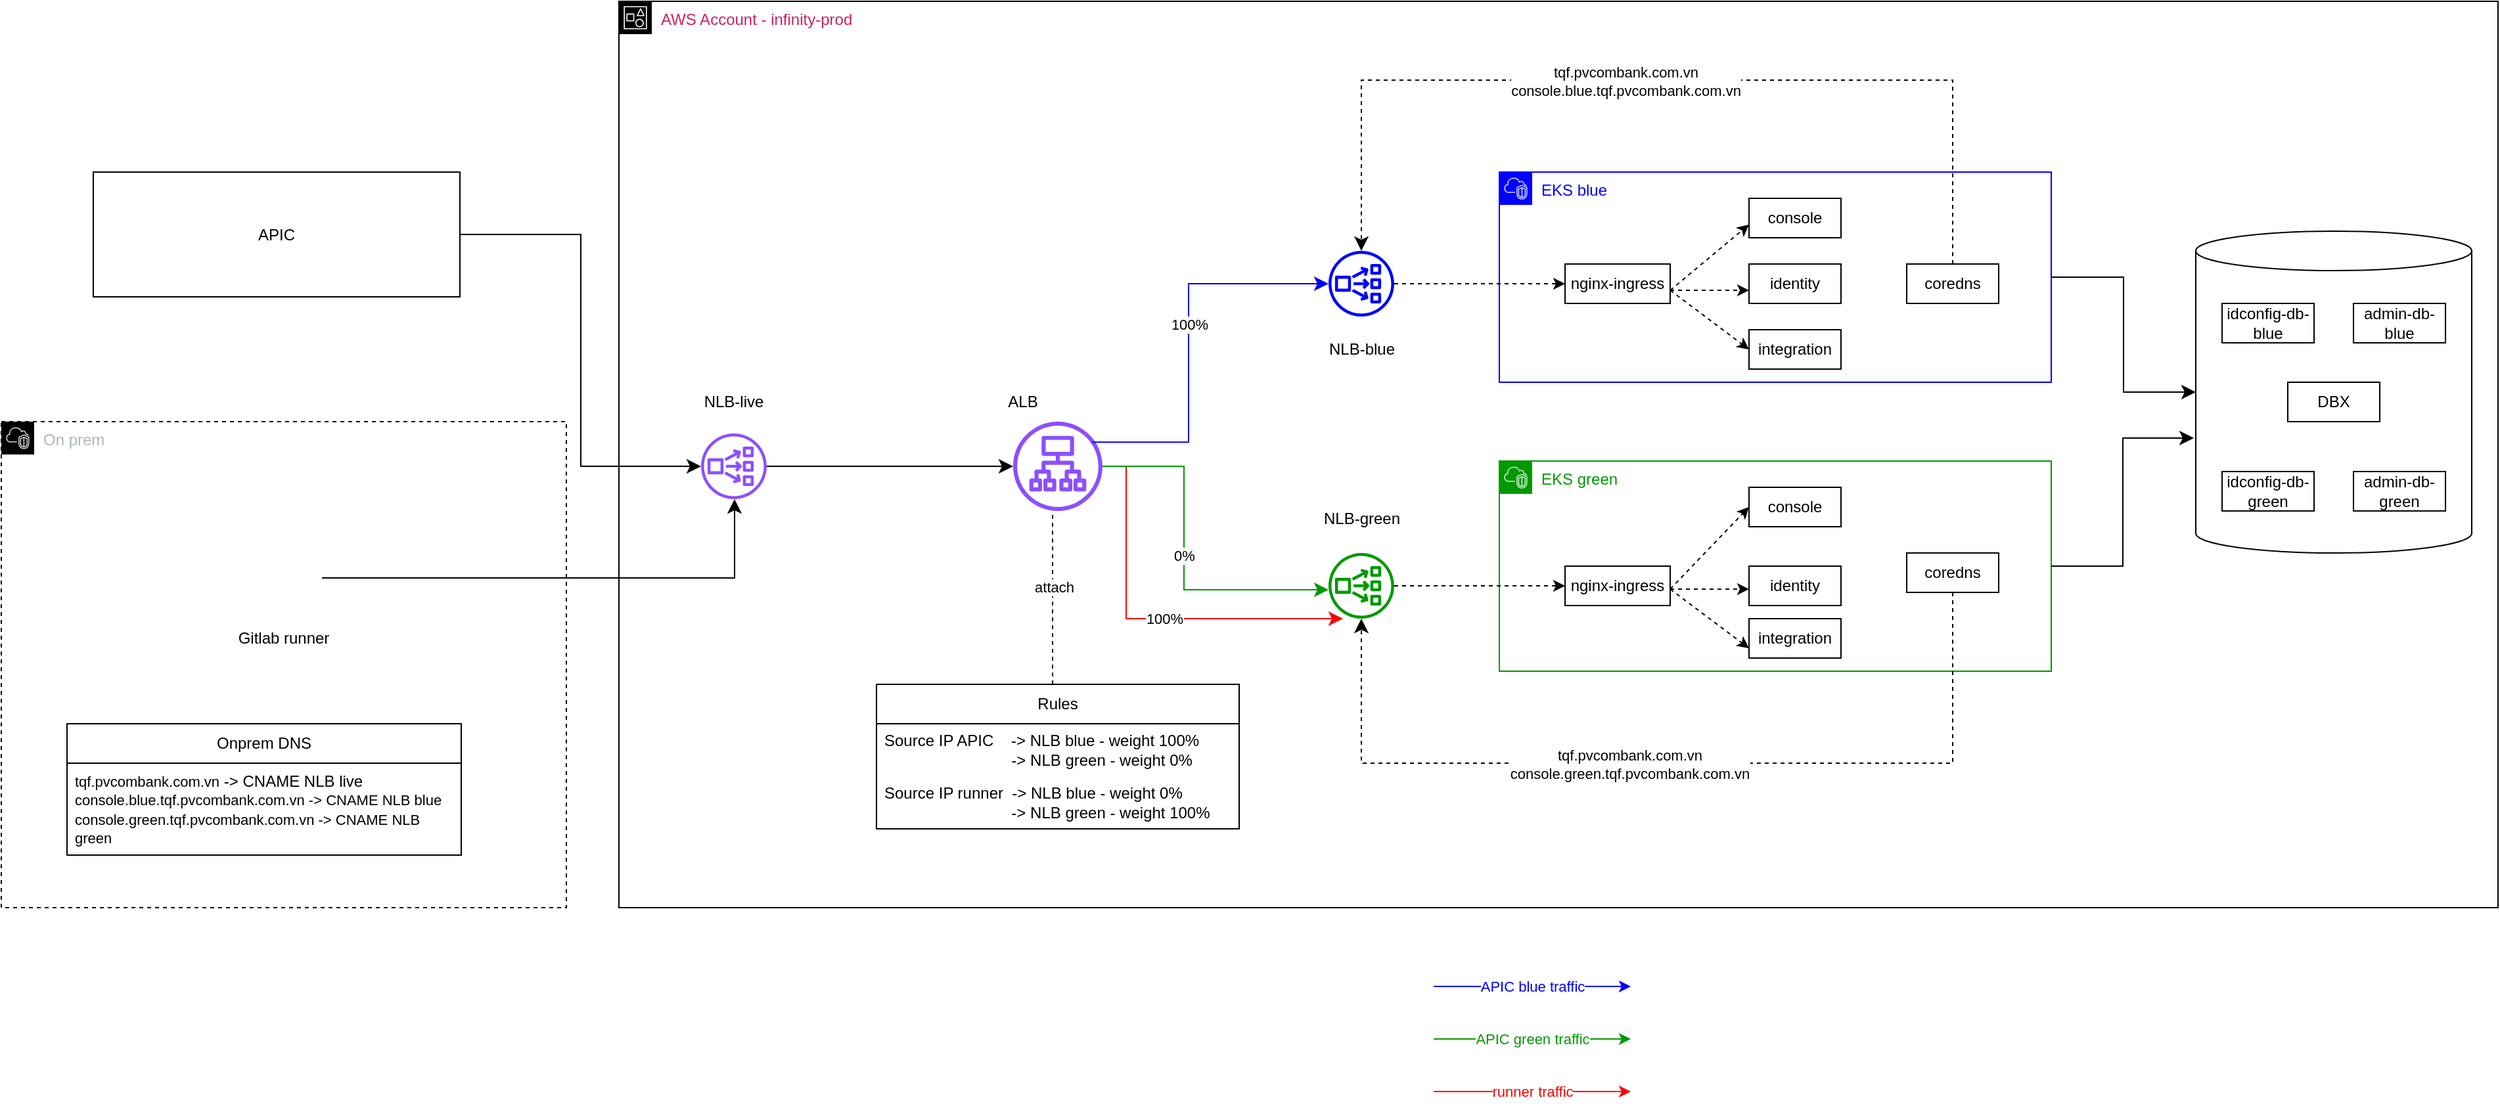 <mxfile version="28.2.7">
  <diagram name="Page-1" id="ZI-g3mT2Tx3-ogcv4lei">
    <mxGraphModel dx="2943" dy="1025" grid="1" gridSize="10" guides="1" tooltips="1" connect="1" arrows="1" fold="1" page="1" pageScale="1" pageWidth="1100" pageHeight="1700" math="0" shadow="0">
      <root>
        <mxCell id="0" />
        <mxCell id="1" parent="0" />
        <mxCell id="6w4TJL9mJ3goXlQ9s9LW-83" value="" style="shape=cylinder3;whiteSpace=wrap;html=1;boundedLbl=1;backgroundOutline=1;size=15;" parent="1" vertex="1">
          <mxGeometry x="1020" y="305" width="210" height="245" as="geometry" />
        </mxCell>
        <mxCell id="6w4TJL9mJ3goXlQ9s9LW-2" value="&lt;font style=&quot;color: rgb(0, 0, 255);&quot;&gt;EKS blue&lt;/font&gt;" style="points=[[0,0],[0.25,0],[0.5,0],[0.75,0],[1,0],[1,0.25],[1,0.5],[1,0.75],[1,1],[0.75,1],[0.5,1],[0.25,1],[0,1],[0,0.75],[0,0.5],[0,0.25]];outlineConnect=0;gradientColor=none;html=1;whiteSpace=wrap;fontSize=12;fontStyle=0;container=1;pointerEvents=0;collapsible=0;recursiveResize=0;shape=mxgraph.aws4.group;grIcon=mxgraph.aws4.group_vpc2;strokeColor=#0000FF;fillColor=none;verticalAlign=top;align=left;spacingLeft=30;fontColor=#AAB7B8;dashed=0;" parent="1" vertex="1">
          <mxGeometry x="490" y="260" width="420" height="160" as="geometry" />
        </mxCell>
        <mxCell id="6w4TJL9mJ3goXlQ9s9LW-9" value="nginx-ingress" style="whiteSpace=wrap;html=1;align=center;" parent="6w4TJL9mJ3goXlQ9s9LW-2" vertex="1">
          <mxGeometry x="50" y="70" width="80" height="30" as="geometry" />
        </mxCell>
        <mxCell id="6w4TJL9mJ3goXlQ9s9LW-10" value="console" style="whiteSpace=wrap;html=1;align=center;" parent="6w4TJL9mJ3goXlQ9s9LW-2" vertex="1">
          <mxGeometry x="190" y="20" width="70" height="30" as="geometry" />
        </mxCell>
        <mxCell id="6w4TJL9mJ3goXlQ9s9LW-11" value="identity" style="whiteSpace=wrap;html=1;align=center;" parent="6w4TJL9mJ3goXlQ9s9LW-2" vertex="1">
          <mxGeometry x="190" y="70" width="70" height="30" as="geometry" />
        </mxCell>
        <mxCell id="6w4TJL9mJ3goXlQ9s9LW-12" value="integration" style="whiteSpace=wrap;html=1;align=center;" parent="6w4TJL9mJ3goXlQ9s9LW-2" vertex="1">
          <mxGeometry x="190" y="120" width="70" height="30" as="geometry" />
        </mxCell>
        <mxCell id="6w4TJL9mJ3goXlQ9s9LW-13" value="coredns" style="whiteSpace=wrap;html=1;align=center;" parent="6w4TJL9mJ3goXlQ9s9LW-2" vertex="1">
          <mxGeometry x="310" y="70" width="70" height="30" as="geometry" />
        </mxCell>
        <mxCell id="6w4TJL9mJ3goXlQ9s9LW-14" value="&lt;font style=&quot;color: rgb(0, 153, 0);&quot;&gt;EKS green&lt;/font&gt;" style="points=[[0,0],[0.25,0],[0.5,0],[0.75,0],[1,0],[1,0.25],[1,0.5],[1,0.75],[1,1],[0.75,1],[0.5,1],[0.25,1],[0,1],[0,0.75],[0,0.5],[0,0.25]];outlineConnect=0;gradientColor=none;html=1;whiteSpace=wrap;fontSize=12;fontStyle=0;container=1;pointerEvents=0;collapsible=0;recursiveResize=0;shape=mxgraph.aws4.group;grIcon=mxgraph.aws4.group_vpc2;strokeColor=#009900;fillColor=none;verticalAlign=top;align=left;spacingLeft=30;fontColor=#AAB7B8;dashed=0;" parent="1" vertex="1">
          <mxGeometry x="490" y="480" width="420" height="160" as="geometry" />
        </mxCell>
        <mxCell id="6w4TJL9mJ3goXlQ9s9LW-16" value="console" style="whiteSpace=wrap;html=1;align=center;" parent="6w4TJL9mJ3goXlQ9s9LW-14" vertex="1">
          <mxGeometry x="190" y="20" width="70" height="30" as="geometry" />
        </mxCell>
        <mxCell id="6w4TJL9mJ3goXlQ9s9LW-18" value="integration" style="whiteSpace=wrap;html=1;align=center;" parent="6w4TJL9mJ3goXlQ9s9LW-14" vertex="1">
          <mxGeometry x="190" y="120" width="70" height="30" as="geometry" />
        </mxCell>
        <mxCell id="6w4TJL9mJ3goXlQ9s9LW-19" value="coredns" style="whiteSpace=wrap;html=1;align=center;" parent="6w4TJL9mJ3goXlQ9s9LW-14" vertex="1">
          <mxGeometry x="310" y="70" width="70" height="30" as="geometry" />
        </mxCell>
        <mxCell id="6w4TJL9mJ3goXlQ9s9LW-26" value="APIC" style="whiteSpace=wrap;html=1;align=center;" parent="1" vertex="1">
          <mxGeometry x="-580" y="260" width="279" height="95" as="geometry" />
        </mxCell>
        <mxCell id="6w4TJL9mJ3goXlQ9s9LW-108" style="edgeStyle=orthogonalEdgeStyle;rounded=0;orthogonalLoop=1;jettySize=auto;html=1;entryX=0;entryY=0.5;entryDx=0;entryDy=0;dashed=1;" parent="1" source="6w4TJL9mJ3goXlQ9s9LW-27" target="6w4TJL9mJ3goXlQ9s9LW-9" edge="1">
          <mxGeometry relative="1" as="geometry">
            <mxPoint x="430" y="360" as="targetPoint" />
          </mxGeometry>
        </mxCell>
        <mxCell id="6w4TJL9mJ3goXlQ9s9LW-27" value="" style="sketch=0;outlineConnect=0;fontColor=#232F3E;gradientColor=none;fillColor=#0000FF;strokeColor=none;dashed=0;verticalLabelPosition=bottom;verticalAlign=top;align=center;html=1;fontSize=12;fontStyle=0;aspect=fixed;pointerEvents=1;shape=mxgraph.aws4.network_load_balancer;" parent="1" vertex="1">
          <mxGeometry x="360" y="320" width="50" height="50" as="geometry" />
        </mxCell>
        <mxCell id="6w4TJL9mJ3goXlQ9s9LW-35" value="" style="edgeStyle=elbowEdgeStyle;elbow=vertical;endArrow=classic;html=1;curved=0;rounded=0;endSize=8;startSize=8;dashed=1;" parent="1" source="6w4TJL9mJ3goXlQ9s9LW-13" target="6w4TJL9mJ3goXlQ9s9LW-27" edge="1">
          <mxGeometry width="50" height="50" relative="1" as="geometry">
            <mxPoint x="470" y="460" as="sourcePoint" />
            <mxPoint x="520" y="410" as="targetPoint" />
            <Array as="points">
              <mxPoint x="590" y="190" />
            </Array>
          </mxGeometry>
        </mxCell>
        <mxCell id="6w4TJL9mJ3goXlQ9s9LW-37" value="tqf.pvcombank.com.vn&lt;br&gt;&lt;div&gt;console.blue.tqf.pvcombank.com.vn&lt;/div&gt;" style="edgeLabel;html=1;align=center;verticalAlign=middle;resizable=0;points=[];" parent="6w4TJL9mJ3goXlQ9s9LW-35" vertex="1" connectable="0">
          <mxGeometry x="0.08" y="1" relative="1" as="geometry">
            <mxPoint as="offset" />
          </mxGeometry>
        </mxCell>
        <mxCell id="6w4TJL9mJ3goXlQ9s9LW-36" value="" style="edgeStyle=elbowEdgeStyle;elbow=horizontal;endArrow=classic;html=1;curved=0;rounded=0;endSize=8;startSize=8;dashed=1;" parent="1" source="6w4TJL9mJ3goXlQ9s9LW-19" target="6w4TJL9mJ3goXlQ9s9LW-28" edge="1">
          <mxGeometry width="50" height="50" relative="1" as="geometry">
            <mxPoint x="470" y="460" as="sourcePoint" />
            <mxPoint x="520" y="410" as="targetPoint" />
            <Array as="points">
              <mxPoint x="600" y="710" />
            </Array>
          </mxGeometry>
        </mxCell>
        <mxCell id="6w4TJL9mJ3goXlQ9s9LW-38" value="tqf.pvcombank.com.vn&lt;br&gt;&lt;div&gt;console.green.tqf.pvcombank.com.vn&lt;/div&gt;" style="edgeLabel;html=1;align=center;verticalAlign=middle;resizable=0;points=[];" parent="6w4TJL9mJ3goXlQ9s9LW-36" vertex="1" connectable="0">
          <mxGeometry x="0.092" y="1" relative="1" as="geometry">
            <mxPoint as="offset" />
          </mxGeometry>
        </mxCell>
        <mxCell id="6w4TJL9mJ3goXlQ9s9LW-73" value="NLB-blue" style="text;html=1;align=center;verticalAlign=middle;whiteSpace=wrap;rounded=0;" parent="1" vertex="1">
          <mxGeometry x="347.5" y="380" width="75" height="30" as="geometry" />
        </mxCell>
        <mxCell id="6w4TJL9mJ3goXlQ9s9LW-78" value="idconfig-db-blue" style="whiteSpace=wrap;html=1;align=center;" parent="1" vertex="1">
          <mxGeometry x="1040" y="360" width="70" height="30" as="geometry" />
        </mxCell>
        <mxCell id="6w4TJL9mJ3goXlQ9s9LW-79" value="admin-db-blue" style="whiteSpace=wrap;html=1;align=center;" parent="1" vertex="1">
          <mxGeometry x="1140" y="360" width="70" height="30" as="geometry" />
        </mxCell>
        <mxCell id="6w4TJL9mJ3goXlQ9s9LW-80" value="DBX" style="whiteSpace=wrap;html=1;align=center;" parent="1" vertex="1">
          <mxGeometry x="1090" y="420" width="70" height="30" as="geometry" />
        </mxCell>
        <mxCell id="6w4TJL9mJ3goXlQ9s9LW-81" value="idconfig-db-green" style="whiteSpace=wrap;html=1;align=center;" parent="1" vertex="1">
          <mxGeometry x="1040" y="488" width="70" height="30" as="geometry" />
        </mxCell>
        <mxCell id="6w4TJL9mJ3goXlQ9s9LW-82" value="admin-db-green" style="whiteSpace=wrap;html=1;align=center;" parent="1" vertex="1">
          <mxGeometry x="1140" y="488" width="70" height="30" as="geometry" />
        </mxCell>
        <mxCell id="6w4TJL9mJ3goXlQ9s9LW-85" value="AWS Account - infinity-prod" style="points=[[0,0],[0.25,0],[0.5,0],[0.75,0],[1,0],[1,0.25],[1,0.5],[1,0.75],[1,1],[0.75,1],[0.5,1],[0.25,1],[0,1],[0,0.75],[0,0.5],[0,0.25]];outlineConnect=0;gradientColor=none;html=1;whiteSpace=wrap;fontSize=12;fontStyle=0;container=1;pointerEvents=0;collapsible=0;recursiveResize=0;shape=mxgraph.aws4.group;grIcon=mxgraph.aws4.group_account;strokeColor=#000000;fillColor=none;verticalAlign=top;align=left;spacingLeft=30;fontColor=#CD2264;dashed=0;" parent="1" vertex="1">
          <mxGeometry x="-180" y="130" width="1430" height="690" as="geometry" />
        </mxCell>
        <mxCell id="6w4TJL9mJ3goXlQ9s9LW-69" value="Rules" style="swimlane;fontStyle=0;childLayout=stackLayout;horizontal=1;startSize=30;horizontalStack=0;resizeParent=1;resizeParentMax=0;resizeLast=0;collapsible=1;marginBottom=0;whiteSpace=wrap;html=1;" parent="6w4TJL9mJ3goXlQ9s9LW-85" vertex="1">
          <mxGeometry x="196" y="520" width="276" height="110" as="geometry">
            <mxRectangle x="200" y="520" width="70" height="30" as="alternateBounds" />
          </mxGeometry>
        </mxCell>
        <mxCell id="6w4TJL9mJ3goXlQ9s9LW-70" value="Source IP APIC&amp;nbsp; &amp;nbsp; -&amp;gt; NLB blue - weight 100%&lt;div&gt;&lt;span style=&quot;white-space: pre;&quot;&gt;&#x9;&lt;/span&gt;&lt;span style=&quot;white-space: pre;&quot;&gt;&#x9;&lt;/span&gt;&lt;span style=&quot;white-space: pre;&quot;&gt;&#x9;&lt;/span&gt;&amp;nbsp; &amp;nbsp; &amp;nbsp;-&amp;gt; NLB green - weight 0%&lt;br&gt;&lt;/div&gt;" style="text;strokeColor=none;fillColor=none;align=left;verticalAlign=middle;spacingLeft=4;spacingRight=4;overflow=hidden;points=[[0,0.5],[1,0.5]];portConstraint=eastwest;rotatable=0;whiteSpace=wrap;html=1;" parent="6w4TJL9mJ3goXlQ9s9LW-69" vertex="1">
          <mxGeometry y="30" width="276" height="40" as="geometry" />
        </mxCell>
        <mxCell id="6w4TJL9mJ3goXlQ9s9LW-71" value="Source IP runner&amp;nbsp; -&amp;gt; NLB blue - weight 0%&lt;div&gt;&lt;span style=&quot;white-space: pre;&quot;&gt;&#x9;&lt;/span&gt;&lt;span style=&quot;white-space: pre;&quot;&gt;&#x9;&lt;/span&gt;&lt;span style=&quot;white-space: pre;&quot;&gt;&#x9;&lt;/span&gt;&amp;nbsp; &amp;nbsp; &amp;nbsp;-&amp;gt; NLB green - weight 100%&lt;br&gt;&lt;/div&gt;" style="text;strokeColor=none;fillColor=none;align=left;verticalAlign=middle;spacingLeft=4;spacingRight=4;overflow=hidden;points=[[0,0.5],[1,0.5]];portConstraint=eastwest;rotatable=0;whiteSpace=wrap;html=1;" parent="6w4TJL9mJ3goXlQ9s9LW-69" vertex="1">
          <mxGeometry y="70" width="276" height="40" as="geometry" />
        </mxCell>
        <mxCell id="6w4TJL9mJ3goXlQ9s9LW-31" value="" style="sketch=0;outlineConnect=0;fontColor=#232F3E;gradientColor=none;fillColor=#8C4FFF;strokeColor=none;dashed=0;verticalLabelPosition=bottom;verticalAlign=top;align=center;html=1;fontSize=12;fontStyle=0;aspect=fixed;pointerEvents=1;shape=mxgraph.aws4.network_load_balancer;" parent="6w4TJL9mJ3goXlQ9s9LW-85" vertex="1">
          <mxGeometry x="62.5" y="329" width="50" height="50" as="geometry" />
        </mxCell>
        <mxCell id="6w4TJL9mJ3goXlQ9s9LW-76" value="NLB-live" style="text;html=1;align=center;verticalAlign=middle;whiteSpace=wrap;rounded=0;" parent="6w4TJL9mJ3goXlQ9s9LW-85" vertex="1">
          <mxGeometry x="50" y="290" width="75" height="30" as="geometry" />
        </mxCell>
        <mxCell id="6w4TJL9mJ3goXlQ9s9LW-29" value="" style="sketch=0;outlineConnect=0;fontColor=#232F3E;gradientColor=none;fillColor=#8C4FFF;strokeColor=none;dashed=0;verticalLabelPosition=bottom;verticalAlign=top;align=center;html=1;fontSize=12;fontStyle=0;aspect=fixed;pointerEvents=1;shape=mxgraph.aws4.application_load_balancer;" parent="6w4TJL9mJ3goXlQ9s9LW-85" vertex="1">
          <mxGeometry x="300" y="320" width="68" height="68" as="geometry" />
        </mxCell>
        <mxCell id="6w4TJL9mJ3goXlQ9s9LW-75" value="ALB" style="text;html=1;align=center;verticalAlign=middle;whiteSpace=wrap;rounded=0;" parent="6w4TJL9mJ3goXlQ9s9LW-85" vertex="1">
          <mxGeometry x="270" y="290" width="75" height="30" as="geometry" />
        </mxCell>
        <mxCell id="6w4TJL9mJ3goXlQ9s9LW-95" value="" style="edgeStyle=elbowEdgeStyle;elbow=horizontal;endArrow=classic;html=1;curved=0;rounded=0;endSize=8;startSize=8;" parent="6w4TJL9mJ3goXlQ9s9LW-85" source="6w4TJL9mJ3goXlQ9s9LW-31" target="6w4TJL9mJ3goXlQ9s9LW-29" edge="1">
          <mxGeometry width="50" height="50" relative="1" as="geometry">
            <mxPoint x="280" y="340" as="sourcePoint" />
            <mxPoint x="330" y="290" as="targetPoint" />
          </mxGeometry>
        </mxCell>
        <mxCell id="6w4TJL9mJ3goXlQ9s9LW-112" value="" style="endArrow=classic;html=1;rounded=0;exitX=1;exitY=0.5;exitDx=0;exitDy=0;entryX=0;entryY=0.5;entryDx=0;entryDy=0;dashed=1;" parent="6w4TJL9mJ3goXlQ9s9LW-85" edge="1">
          <mxGeometry width="50" height="50" relative="1" as="geometry">
            <mxPoint x="800" y="220" as="sourcePoint" />
            <mxPoint x="860" y="170" as="targetPoint" />
          </mxGeometry>
        </mxCell>
        <mxCell id="6w4TJL9mJ3goXlQ9s9LW-115" value="" style="endArrow=classic;html=1;rounded=0;exitX=1;exitY=0.5;exitDx=0;exitDy=0;entryX=0;entryY=0.5;entryDx=0;entryDy=0;dashed=1;" parent="6w4TJL9mJ3goXlQ9s9LW-85" target="6w4TJL9mJ3goXlQ9s9LW-16" edge="1">
          <mxGeometry width="50" height="50" relative="1" as="geometry">
            <mxPoint x="800" y="447.5" as="sourcePoint" />
            <mxPoint x="860" y="397.5" as="targetPoint" />
          </mxGeometry>
        </mxCell>
        <mxCell id="6w4TJL9mJ3goXlQ9s9LW-116" value="" style="endArrow=classic;html=1;rounded=0;dashed=1;" parent="6w4TJL9mJ3goXlQ9s9LW-85" edge="1">
          <mxGeometry width="50" height="50" relative="1" as="geometry">
            <mxPoint x="800" y="447.5" as="sourcePoint" />
            <mxPoint x="860" y="447.5" as="targetPoint" />
          </mxGeometry>
        </mxCell>
        <mxCell id="6w4TJL9mJ3goXlQ9s9LW-117" value="" style="endArrow=classic;html=1;rounded=0;entryX=0;entryY=0.5;entryDx=0;entryDy=0;dashed=1;" parent="6w4TJL9mJ3goXlQ9s9LW-85" edge="1">
          <mxGeometry width="50" height="50" relative="1" as="geometry">
            <mxPoint x="800" y="447.5" as="sourcePoint" />
            <mxPoint x="860" y="492.5" as="targetPoint" />
          </mxGeometry>
        </mxCell>
        <mxCell id="6w4TJL9mJ3goXlQ9s9LW-17" value="identity" style="whiteSpace=wrap;html=1;align=center;" parent="6w4TJL9mJ3goXlQ9s9LW-85" vertex="1">
          <mxGeometry x="860" y="430" width="70" height="30" as="geometry" />
        </mxCell>
        <mxCell id="6w4TJL9mJ3goXlQ9s9LW-84" value="nginx-ingress" style="whiteSpace=wrap;html=1;align=center;" parent="6w4TJL9mJ3goXlQ9s9LW-85" vertex="1">
          <mxGeometry x="720" y="430" width="80" height="30" as="geometry" />
        </mxCell>
        <mxCell id="6w4TJL9mJ3goXlQ9s9LW-28" value="" style="sketch=0;outlineConnect=0;fontColor=#232F3E;gradientColor=none;fillColor=#009900;strokeColor=none;dashed=0;verticalLabelPosition=bottom;verticalAlign=top;align=center;html=1;fontSize=12;fontStyle=0;aspect=fixed;pointerEvents=1;shape=mxgraph.aws4.network_load_balancer;" parent="6w4TJL9mJ3goXlQ9s9LW-85" vertex="1">
          <mxGeometry x="540" y="420" width="50" height="50" as="geometry" />
        </mxCell>
        <mxCell id="6w4TJL9mJ3goXlQ9s9LW-119" style="edgeStyle=orthogonalEdgeStyle;rounded=0;orthogonalLoop=1;jettySize=auto;html=1;entryX=0;entryY=0.5;entryDx=0;entryDy=0;dashed=1;" parent="6w4TJL9mJ3goXlQ9s9LW-85" source="6w4TJL9mJ3goXlQ9s9LW-28" target="6w4TJL9mJ3goXlQ9s9LW-84" edge="1">
          <mxGeometry relative="1" as="geometry">
            <mxPoint x="770" y="470" as="targetPoint" />
            <mxPoint x="640" y="470" as="sourcePoint" />
          </mxGeometry>
        </mxCell>
        <mxCell id="6w4TJL9mJ3goXlQ9s9LW-74" value="NLB-green" style="text;html=1;align=center;verticalAlign=middle;whiteSpace=wrap;rounded=0;" parent="6w4TJL9mJ3goXlQ9s9LW-85" vertex="1">
          <mxGeometry x="527.5" y="379" width="75" height="30" as="geometry" />
        </mxCell>
        <mxCell id="6w4TJL9mJ3goXlQ9s9LW-137" value="" style="edgeStyle=elbowEdgeStyle;elbow=horizontal;endArrow=classic;html=1;curved=0;rounded=0;endSize=8;startSize=8;strokeColor=#FF0000;" parent="6w4TJL9mJ3goXlQ9s9LW-85" source="6w4TJL9mJ3goXlQ9s9LW-29" edge="1">
          <mxGeometry width="50" height="50" relative="1" as="geometry">
            <mxPoint x="320" y="387.999" as="sourcePoint" />
            <mxPoint x="551.0" y="470" as="targetPoint" />
            <Array as="points">
              <mxPoint x="386" y="480" />
            </Array>
          </mxGeometry>
        </mxCell>
        <mxCell id="6w4TJL9mJ3goXlQ9s9LW-138" value="100%" style="edgeLabel;html=1;align=center;verticalAlign=middle;resizable=0;points=[];" parent="6w4TJL9mJ3goXlQ9s9LW-137" vertex="1" connectable="0">
          <mxGeometry x="0.086" relative="1" as="geometry">
            <mxPoint as="offset" />
          </mxGeometry>
        </mxCell>
        <mxCell id="6w4TJL9mJ3goXlQ9s9LW-94" value="" style="edgeStyle=elbowEdgeStyle;elbow=horizontal;endArrow=classic;html=1;curved=0;rounded=0;endSize=8;startSize=8;exitX=1;exitY=0.5;exitDx=0;exitDy=0;" parent="1" source="6w4TJL9mJ3goXlQ9s9LW-26" target="6w4TJL9mJ3goXlQ9s9LW-31" edge="1">
          <mxGeometry width="50" height="50" relative="1" as="geometry">
            <mxPoint x="100" y="470" as="sourcePoint" />
            <mxPoint x="150" y="420" as="targetPoint" />
          </mxGeometry>
        </mxCell>
        <mxCell id="6w4TJL9mJ3goXlQ9s9LW-99" value="" style="endArrow=none;dashed=1;html=1;rounded=0;" parent="1" edge="1">
          <mxGeometry width="50" height="50" relative="1" as="geometry">
            <mxPoint x="150" y="650" as="sourcePoint" />
            <mxPoint x="150" y="520" as="targetPoint" />
          </mxGeometry>
        </mxCell>
        <mxCell id="6w4TJL9mJ3goXlQ9s9LW-100" value="attach" style="edgeLabel;html=1;align=center;verticalAlign=middle;resizable=0;points=[];" parent="6w4TJL9mJ3goXlQ9s9LW-99" vertex="1" connectable="0">
          <mxGeometry x="0.149" y="-1" relative="1" as="geometry">
            <mxPoint as="offset" />
          </mxGeometry>
        </mxCell>
        <mxCell id="6w4TJL9mJ3goXlQ9s9LW-105" value="" style="edgeStyle=elbowEdgeStyle;elbow=horizontal;endArrow=classic;html=1;curved=0;rounded=0;endSize=8;startSize=8;exitX=1;exitY=0.5;exitDx=0;exitDy=0;entryX=0;entryY=0.5;entryDx=0;entryDy=0;entryPerimeter=0;" parent="1" source="6w4TJL9mJ3goXlQ9s9LW-2" target="6w4TJL9mJ3goXlQ9s9LW-83" edge="1">
          <mxGeometry width="50" height="50" relative="1" as="geometry">
            <mxPoint x="530" y="510" as="sourcePoint" />
            <mxPoint x="580" y="460" as="targetPoint" />
          </mxGeometry>
        </mxCell>
        <mxCell id="6w4TJL9mJ3goXlQ9s9LW-106" value="" style="edgeStyle=elbowEdgeStyle;elbow=horizontal;endArrow=classic;html=1;curved=0;rounded=0;endSize=8;startSize=8;exitX=1;exitY=0.5;exitDx=0;exitDy=0;entryX=-0.007;entryY=0.643;entryDx=0;entryDy=0;entryPerimeter=0;" parent="1" source="6w4TJL9mJ3goXlQ9s9LW-14" target="6w4TJL9mJ3goXlQ9s9LW-83" edge="1">
          <mxGeometry width="50" height="50" relative="1" as="geometry">
            <mxPoint x="530" y="510" as="sourcePoint" />
            <mxPoint x="580" y="460" as="targetPoint" />
          </mxGeometry>
        </mxCell>
        <mxCell id="6w4TJL9mJ3goXlQ9s9LW-113" value="" style="endArrow=classic;html=1;rounded=0;dashed=1;" parent="1" edge="1">
          <mxGeometry width="50" height="50" relative="1" as="geometry">
            <mxPoint x="620" y="350" as="sourcePoint" />
            <mxPoint x="680" y="350" as="targetPoint" />
          </mxGeometry>
        </mxCell>
        <mxCell id="6w4TJL9mJ3goXlQ9s9LW-114" value="" style="endArrow=classic;html=1;rounded=0;entryX=0;entryY=0.5;entryDx=0;entryDy=0;dashed=1;" parent="1" target="6w4TJL9mJ3goXlQ9s9LW-12" edge="1">
          <mxGeometry width="50" height="50" relative="1" as="geometry">
            <mxPoint x="620" y="350" as="sourcePoint" />
            <mxPoint x="670" y="400" as="targetPoint" />
          </mxGeometry>
        </mxCell>
        <mxCell id="6w4TJL9mJ3goXlQ9s9LW-120" value="On prem" style="points=[[0,0],[0.25,0],[0.5,0],[0.75,0],[1,0],[1,0.25],[1,0.5],[1,0.75],[1,1],[0.75,1],[0.5,1],[0.25,1],[0,1],[0,0.75],[0,0.5],[0,0.25]];outlineConnect=0;gradientColor=none;html=1;whiteSpace=wrap;fontSize=12;fontStyle=0;container=1;pointerEvents=0;collapsible=0;recursiveResize=0;shape=mxgraph.aws4.group;grIcon=mxgraph.aws4.group_vpc2;strokeColor=#000000;fillColor=none;verticalAlign=top;align=left;spacingLeft=30;fontColor=#AAB7B8;dashed=1;" parent="1" vertex="1">
          <mxGeometry x="-650" y="450" width="430" height="370" as="geometry" />
        </mxCell>
        <mxCell id="6w4TJL9mJ3goXlQ9s9LW-92" value="" style="shape=image;html=1;verticalAlign=top;verticalLabelPosition=bottom;labelBackgroundColor=#ffffff;imageAspect=0;aspect=fixed;image=https://icons.diagrams.net/icon-cache1/Socialcones-2932/Gitlab-794.svg" parent="6w4TJL9mJ3goXlQ9s9LW-120" vertex="1">
          <mxGeometry x="186" y="90" width="58" height="58" as="geometry" />
        </mxCell>
        <mxCell id="6w4TJL9mJ3goXlQ9s9LW-93" value="Gitlab runner" style="text;html=1;align=center;verticalAlign=middle;whiteSpace=wrap;rounded=0;" parent="6w4TJL9mJ3goXlQ9s9LW-120" vertex="1">
          <mxGeometry x="175" y="150" width="80" height="30" as="geometry" />
        </mxCell>
        <mxCell id="6w4TJL9mJ3goXlQ9s9LW-86" value="Onprem DNS" style="swimlane;fontStyle=0;childLayout=stackLayout;horizontal=1;startSize=30;horizontalStack=0;resizeParent=1;resizeParentMax=0;resizeLast=0;collapsible=1;marginBottom=0;whiteSpace=wrap;html=1;" parent="6w4TJL9mJ3goXlQ9s9LW-120" vertex="1">
          <mxGeometry x="50" y="230" width="300" height="100" as="geometry" />
        </mxCell>
        <mxCell id="6w4TJL9mJ3goXlQ9s9LW-87" value="&lt;span style=&quot;font-size: 11px; text-align: center; text-wrap-mode: nowrap; background-color: rgb(255, 255, 255);&quot;&gt;tqf.pvcombank.com.vn&lt;/span&gt;&amp;nbsp;-&amp;gt; CNAME NLB live&lt;div&gt;&lt;span style=&quot;background-color: light-dark(rgb(255, 255, 255), rgb(18, 18, 18)); font-size: 11px; text-align: center; text-wrap-mode: nowrap; color: light-dark(rgb(0, 0, 0), rgb(255, 255, 255));&quot;&gt;console.blue.tqf.pvcombank.com.vn -&amp;gt; CNAME NLB blue&lt;/span&gt;&lt;/div&gt;&lt;div&gt;&lt;span style=&quot;font-size: 11px; text-align: center; text-wrap-mode: nowrap; background-color: rgb(255, 255, 255);&quot;&gt;console.green.tqf.pvcombank.com.vn -&amp;gt; CNAME NLB green&lt;/span&gt;&lt;span style=&quot;background-color: light-dark(rgb(255, 255, 255), rgb(18, 18, 18)); font-size: 11px; text-align: center; text-wrap-mode: nowrap; color: light-dark(rgb(0, 0, 0), rgb(255, 255, 255));&quot;&gt;&lt;/span&gt;&lt;/div&gt;" style="text;strokeColor=none;fillColor=none;align=left;verticalAlign=middle;spacingLeft=4;spacingRight=4;overflow=hidden;points=[[0,0.5],[1,0.5]];portConstraint=eastwest;rotatable=0;whiteSpace=wrap;html=1;" parent="6w4TJL9mJ3goXlQ9s9LW-86" vertex="1">
          <mxGeometry y="30" width="300" height="70" as="geometry" />
        </mxCell>
        <mxCell id="6w4TJL9mJ3goXlQ9s9LW-125" value="" style="edgeStyle=elbowEdgeStyle;elbow=horizontal;endArrow=classic;html=1;curved=0;rounded=0;endSize=8;startSize=8;strokeColor=#009900;" parent="1" source="6w4TJL9mJ3goXlQ9s9LW-29" edge="1">
          <mxGeometry width="50" height="50" relative="1" as="geometry">
            <mxPoint x="260" y="704" as="sourcePoint" />
            <mxPoint x="360" y="578" as="targetPoint" />
            <Array as="points">
              <mxPoint x="250" y="530" />
            </Array>
          </mxGeometry>
        </mxCell>
        <mxCell id="6w4TJL9mJ3goXlQ9s9LW-128" value="0%" style="edgeLabel;html=1;align=center;verticalAlign=middle;resizable=0;points=[];" parent="6w4TJL9mJ3goXlQ9s9LW-125" vertex="1" connectable="0">
          <mxGeometry x="-0.027" relative="1" as="geometry">
            <mxPoint as="offset" />
          </mxGeometry>
        </mxCell>
        <mxCell id="6w4TJL9mJ3goXlQ9s9LW-126" value="" style="edgeStyle=elbowEdgeStyle;elbow=horizontal;endArrow=classic;html=1;curved=0;rounded=0;endSize=8;startSize=8;exitX=1;exitY=0.5;exitDx=0;exitDy=0;" parent="1" source="6w4TJL9mJ3goXlQ9s9LW-92" target="6w4TJL9mJ3goXlQ9s9LW-31" edge="1">
          <mxGeometry width="50" height="50" relative="1" as="geometry">
            <mxPoint x="-250" y="590" as="sourcePoint" />
            <mxPoint x="-66" y="766" as="targetPoint" />
            <Array as="points">
              <mxPoint x="-92" y="580" />
            </Array>
          </mxGeometry>
        </mxCell>
        <mxCell id="6w4TJL9mJ3goXlQ9s9LW-124" value="" style="edgeStyle=elbowEdgeStyle;elbow=horizontal;endArrow=classic;html=1;curved=0;rounded=0;endSize=8;startSize=8;strokeColor=#0000FF;exitX=0.882;exitY=0.23;exitDx=0;exitDy=0;exitPerimeter=0;" parent="1" source="6w4TJL9mJ3goXlQ9s9LW-29" target="6w4TJL9mJ3goXlQ9s9LW-27" edge="1">
          <mxGeometry width="50" height="50" relative="1" as="geometry">
            <mxPoint x="191.5" y="465.65" as="sourcePoint" />
            <mxPoint x="365.25" y="340" as="targetPoint" />
            <Array as="points">
              <mxPoint x="253.5" y="411.65" />
            </Array>
          </mxGeometry>
        </mxCell>
        <mxCell id="6w4TJL9mJ3goXlQ9s9LW-127" value="100%" style="edgeLabel;html=1;align=center;verticalAlign=middle;resizable=0;points=[];" parent="6w4TJL9mJ3goXlQ9s9LW-124" vertex="1" connectable="0">
          <mxGeometry x="0.086" relative="1" as="geometry">
            <mxPoint as="offset" />
          </mxGeometry>
        </mxCell>
        <mxCell id="6w4TJL9mJ3goXlQ9s9LW-129" value="" style="endArrow=classic;html=1;rounded=0;fontColor=#0000FF;strokeColor=#0000FF;" parent="1" edge="1">
          <mxGeometry relative="1" as="geometry">
            <mxPoint x="440" y="880" as="sourcePoint" />
            <mxPoint x="590" y="880" as="targetPoint" />
            <Array as="points">
              <mxPoint x="510" y="880" />
            </Array>
          </mxGeometry>
        </mxCell>
        <mxCell id="6w4TJL9mJ3goXlQ9s9LW-130" value="APIC blue traffic" style="edgeLabel;resizable=0;html=1;;align=center;verticalAlign=middle;fontColor=#0000FF;" parent="6w4TJL9mJ3goXlQ9s9LW-129" connectable="0" vertex="1">
          <mxGeometry relative="1" as="geometry" />
        </mxCell>
        <mxCell id="6w4TJL9mJ3goXlQ9s9LW-131" value="" style="endArrow=classic;html=1;rounded=0;strokeColor=#009900;" parent="1" edge="1">
          <mxGeometry relative="1" as="geometry">
            <mxPoint x="440" y="920" as="sourcePoint" />
            <mxPoint x="590" y="920" as="targetPoint" />
            <Array as="points">
              <mxPoint x="510" y="920" />
            </Array>
          </mxGeometry>
        </mxCell>
        <mxCell id="6w4TJL9mJ3goXlQ9s9LW-132" value="APIC green traffic" style="edgeLabel;resizable=0;html=1;;align=center;verticalAlign=middle;fontColor=#009900;" parent="6w4TJL9mJ3goXlQ9s9LW-131" connectable="0" vertex="1">
          <mxGeometry relative="1" as="geometry" />
        </mxCell>
        <mxCell id="6w4TJL9mJ3goXlQ9s9LW-133" value="" style="endArrow=classic;html=1;rounded=0;strokeColor=#FF0000;" parent="1" edge="1">
          <mxGeometry relative="1" as="geometry">
            <mxPoint x="440" y="960" as="sourcePoint" />
            <mxPoint x="590" y="960" as="targetPoint" />
            <Array as="points">
              <mxPoint x="510" y="960" />
            </Array>
          </mxGeometry>
        </mxCell>
        <mxCell id="6w4TJL9mJ3goXlQ9s9LW-134" value="runner traffic" style="edgeLabel;resizable=0;html=1;;align=center;verticalAlign=middle;fontColor=#FF0000;" parent="6w4TJL9mJ3goXlQ9s9LW-133" connectable="0" vertex="1">
          <mxGeometry relative="1" as="geometry" />
        </mxCell>
      </root>
    </mxGraphModel>
  </diagram>
</mxfile>
